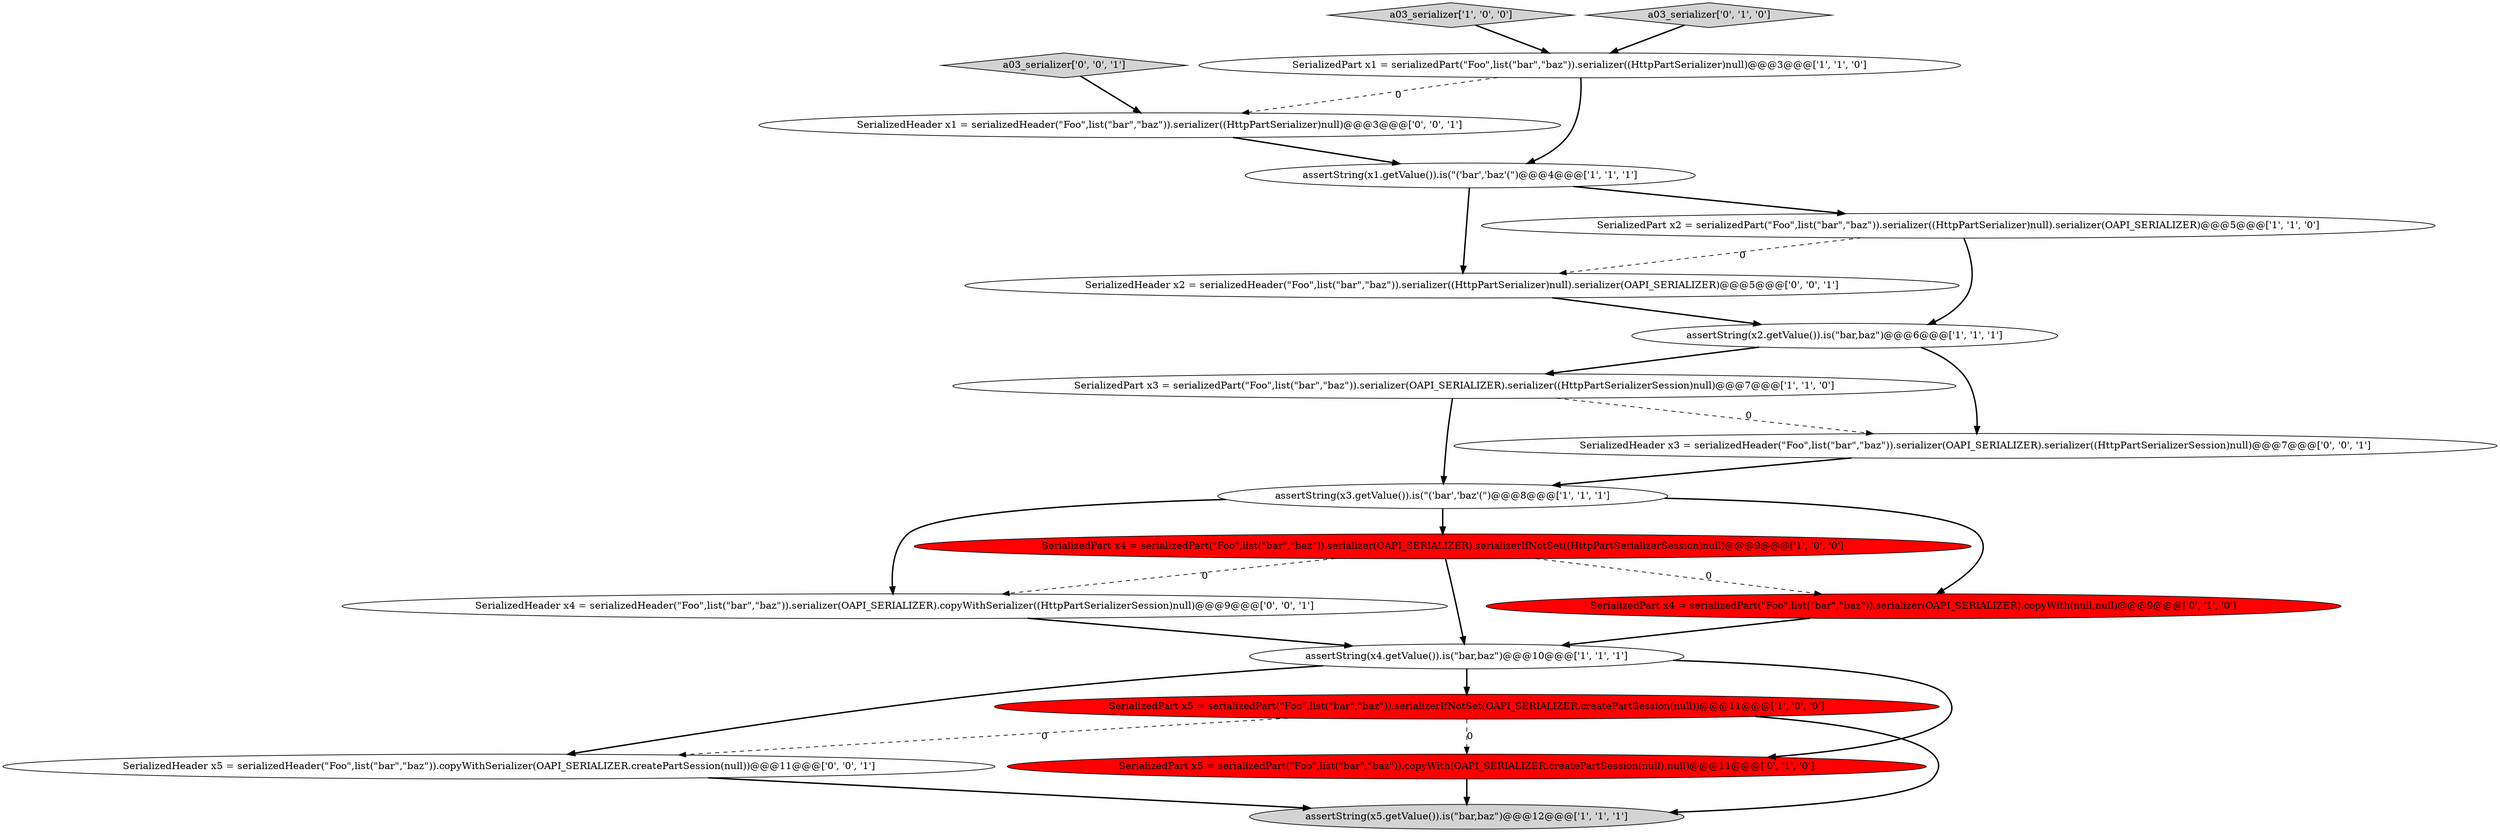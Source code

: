 digraph {
3 [style = filled, label = "assertString(x3.getValue()).is(\"('bar','baz'(\")@@@8@@@['1', '1', '1']", fillcolor = white, shape = ellipse image = "AAA0AAABBB1BBB"];
4 [style = filled, label = "a03_serializer['1', '0', '0']", fillcolor = lightgray, shape = diamond image = "AAA0AAABBB1BBB"];
7 [style = filled, label = "SerializedPart x1 = serializedPart(\"Foo\",list(\"bar\",\"baz\")).serializer((HttpPartSerializer)null)@@@3@@@['1', '1', '0']", fillcolor = white, shape = ellipse image = "AAA0AAABBB1BBB"];
18 [style = filled, label = "a03_serializer['0', '0', '1']", fillcolor = lightgray, shape = diamond image = "AAA0AAABBB3BBB"];
0 [style = filled, label = "assertString(x4.getValue()).is(\"bar,baz\")@@@10@@@['1', '1', '1']", fillcolor = white, shape = ellipse image = "AAA0AAABBB1BBB"];
19 [style = filled, label = "SerializedHeader x2 = serializedHeader(\"Foo\",list(\"bar\",\"baz\")).serializer((HttpPartSerializer)null).serializer(OAPI_SERIALIZER)@@@5@@@['0', '0', '1']", fillcolor = white, shape = ellipse image = "AAA0AAABBB3BBB"];
6 [style = filled, label = "assertString(x5.getValue()).is(\"bar,baz\")@@@12@@@['1', '1', '1']", fillcolor = lightgray, shape = ellipse image = "AAA0AAABBB1BBB"];
15 [style = filled, label = "SerializedHeader x4 = serializedHeader(\"Foo\",list(\"bar\",\"baz\")).serializer(OAPI_SERIALIZER).copyWithSerializer((HttpPartSerializerSession)null)@@@9@@@['0', '0', '1']", fillcolor = white, shape = ellipse image = "AAA0AAABBB3BBB"];
16 [style = filled, label = "SerializedHeader x1 = serializedHeader(\"Foo\",list(\"bar\",\"baz\")).serializer((HttpPartSerializer)null)@@@3@@@['0', '0', '1']", fillcolor = white, shape = ellipse image = "AAA0AAABBB3BBB"];
5 [style = filled, label = "SerializedPart x2 = serializedPart(\"Foo\",list(\"bar\",\"baz\")).serializer((HttpPartSerializer)null).serializer(OAPI_SERIALIZER)@@@5@@@['1', '1', '0']", fillcolor = white, shape = ellipse image = "AAA0AAABBB1BBB"];
1 [style = filled, label = "SerializedPart x5 = serializedPart(\"Foo\",list(\"bar\",\"baz\")).serializerIfNotSet(OAPI_SERIALIZER.createPartSession(null))@@@11@@@['1', '0', '0']", fillcolor = red, shape = ellipse image = "AAA1AAABBB1BBB"];
2 [style = filled, label = "SerializedPart x3 = serializedPart(\"Foo\",list(\"bar\",\"baz\")).serializer(OAPI_SERIALIZER).serializer((HttpPartSerializerSession)null)@@@7@@@['1', '1', '0']", fillcolor = white, shape = ellipse image = "AAA0AAABBB1BBB"];
17 [style = filled, label = "SerializedHeader x3 = serializedHeader(\"Foo\",list(\"bar\",\"baz\")).serializer(OAPI_SERIALIZER).serializer((HttpPartSerializerSession)null)@@@7@@@['0', '0', '1']", fillcolor = white, shape = ellipse image = "AAA0AAABBB3BBB"];
11 [style = filled, label = "SerializedPart x4 = serializedPart(\"Foo\",list(\"bar\",\"baz\")).serializer(OAPI_SERIALIZER).copyWith(null,null)@@@9@@@['0', '1', '0']", fillcolor = red, shape = ellipse image = "AAA1AAABBB2BBB"];
13 [style = filled, label = "SerializedPart x5 = serializedPart(\"Foo\",list(\"bar\",\"baz\")).copyWith(OAPI_SERIALIZER.createPartSession(null),null)@@@11@@@['0', '1', '0']", fillcolor = red, shape = ellipse image = "AAA1AAABBB2BBB"];
9 [style = filled, label = "SerializedPart x4 = serializedPart(\"Foo\",list(\"bar\",\"baz\")).serializer(OAPI_SERIALIZER).serializerIfNotSet((HttpPartSerializerSession)null)@@@9@@@['1', '0', '0']", fillcolor = red, shape = ellipse image = "AAA1AAABBB1BBB"];
12 [style = filled, label = "a03_serializer['0', '1', '0']", fillcolor = lightgray, shape = diamond image = "AAA0AAABBB2BBB"];
10 [style = filled, label = "assertString(x1.getValue()).is(\"('bar','baz'(\")@@@4@@@['1', '1', '1']", fillcolor = white, shape = ellipse image = "AAA0AAABBB1BBB"];
14 [style = filled, label = "SerializedHeader x5 = serializedHeader(\"Foo\",list(\"bar\",\"baz\")).copyWithSerializer(OAPI_SERIALIZER.createPartSession(null))@@@11@@@['0', '0', '1']", fillcolor = white, shape = ellipse image = "AAA0AAABBB3BBB"];
8 [style = filled, label = "assertString(x2.getValue()).is(\"bar,baz\")@@@6@@@['1', '1', '1']", fillcolor = white, shape = ellipse image = "AAA0AAABBB1BBB"];
5->8 [style = bold, label=""];
9->0 [style = bold, label=""];
0->13 [style = bold, label=""];
1->14 [style = dashed, label="0"];
7->10 [style = bold, label=""];
16->10 [style = bold, label=""];
7->16 [style = dashed, label="0"];
10->19 [style = bold, label=""];
2->3 [style = bold, label=""];
3->11 [style = bold, label=""];
3->15 [style = bold, label=""];
2->17 [style = dashed, label="0"];
12->7 [style = bold, label=""];
19->8 [style = bold, label=""];
4->7 [style = bold, label=""];
1->13 [style = dashed, label="0"];
3->9 [style = bold, label=""];
8->17 [style = bold, label=""];
0->14 [style = bold, label=""];
11->0 [style = bold, label=""];
1->6 [style = bold, label=""];
10->5 [style = bold, label=""];
8->2 [style = bold, label=""];
0->1 [style = bold, label=""];
15->0 [style = bold, label=""];
17->3 [style = bold, label=""];
9->11 [style = dashed, label="0"];
13->6 [style = bold, label=""];
5->19 [style = dashed, label="0"];
14->6 [style = bold, label=""];
9->15 [style = dashed, label="0"];
18->16 [style = bold, label=""];
}
